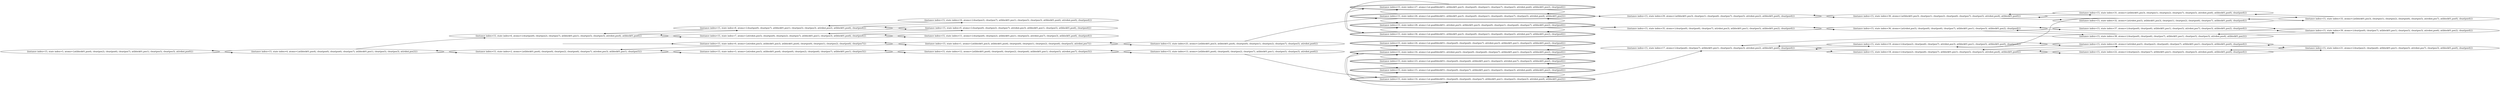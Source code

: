 digraph {
rankdir="LR"
s5[label="(instance index=15, state index=5, atoms={at(block01,pos4), clear(pos2), clear(pos6), clear(pos7), at(block01,pos1), clear(pos5), clear(pos3), at(robot,pos0)})"]
s4[label="(instance index=15, state index=4, atoms={at(block01,pos4), clear(pos0), clear(pos6), clear(pos7), at(block01,pos1), clear(pos5), clear(pos3), at(robot,pos2)})"]
s2[label="(instance index=15, state index=2, atoms={at(block01,pos4), clear(pos0), clear(pos2), clear(pos6), clear(pos7), at(robot,pos3), at(block01,pos1), clear(pos5)})"]
s6[label="(instance index=15, state index=6, atoms={clear(pos0), clear(pos2), clear(pos7), at(block01,pos1), clear(pos5), clear(pos3), at(robot,pos4), at(block01,pos6)})"]
s3[label="(instance index=15, state index=3, atoms={at(robot,pos5), at(block01,pos4), clear(pos0), clear(pos2), clear(pos6), clear(pos7), at(block01,pos1), clear(pos3)})"]
s0[label="(instance index=15, state index=0, atoms={at(robot,pos5), at(block01,pos3), at(block01,pos4), clear(pos0), clear(pos1), clear(pos2), clear(pos6), clear(pos7)})"]
s7[label="(instance index=15, state index=7, atoms={at(robot,pos5), clear(pos0), clear(pos2), clear(pos7), at(block01,pos1), clear(pos3), at(block01,pos6), clear(pos4)})"]
s8[label="(instance index=15, state index=8, atoms={clear(pos0), clear(pos7), at(block01,pos1), clear(pos5), clear(pos3), at(robot,pos2), at(block01,pos6), clear(pos4)})"]
s1[label="(instance index=15, state index=1, atoms={at(block01,pos3), at(block01,pos4), clear(pos0), clear(pos1), clear(pos2), clear(pos6), clear(pos5), at(robot,pos7)})"]
s12[label="(instance index=15, state index=12, atoms={at(block01,pos4), clear(pos0), clear(pos2), clear(pos6), at(block01,pos1), clear(pos5), at(robot,pos7), clear(pos3)})"]
s11[label="(instance index=15, state index=11, atoms={clear(pos0), clear(pos2), at(block01,pos1), clear(pos5), at(robot,pos7), clear(pos3), at(block01,pos6), clear(pos4)})"]
s9[label="(instance index=15, state index=9, atoms={clear(pos0), clear(pos2), clear(pos7), at(robot,pos3), at(block01,pos1), clear(pos5), at(block01,pos6), clear(pos4)})"]
s10[label="(instance index=15, state index=10, atoms={clear(pos2), clear(pos7), at(block01,pos1), clear(pos5), clear(pos3), at(block01,pos6), at(robot,pos0), clear(pos4)})"]
s13[label="(instance index=15, state index=13, atoms={at(block01,pos4), clear(pos0), clear(pos2), clear(pos7), at(block01,pos1), clear(pos5), clear(pos3), at(robot,pos6)})"]
s25[label="(instance index=15, state index=25, atoms={at(block01,pos3), at(block01,pos4), clear(pos0), clear(pos1), clear(pos2), clear(pos7), clear(pos5), at(robot,pos6)})"]
s28[peripheries=2,label="(instance index=15, state index=28, atoms={at-goal(block01), at(robot,pos5), at(block01,pos3), clear(pos0), clear(pos1), clear(pos6), clear(pos7), at(block01,pos2), clear(pos4)})"]
s15[peripheries=2,label="(instance index=15, state index=15, atoms={at-goal(block01), clear(pos0), clear(pos7), at(block01,pos1), clear(pos5), clear(pos3), at(robot,pos6), at(block01,pos2), clear(pos4)})"]
s24[peripheries=2,label="(instance index=15, state index=24, atoms={at-goal(block01), clear(pos0), clear(pos6), clear(pos7), at(robot,pos3), at(block01,pos1), clear(pos5), at(block01,pos2), clear(pos4)})"]
s27[peripheries=2,label="(instance index=15, state index=27, atoms={at-goal(block01), at(block01,pos3), clear(pos0), clear(pos1), clear(pos7), clear(pos5), at(robot,pos6), at(block01,pos2), clear(pos4)})"]
s14[peripheries=2,label="(instance index=15, state index=14, atoms={at-goal(block01), clear(pos0), clear(pos6), clear(pos7), at(block01,pos1), clear(pos5), clear(pos3), at(robot,pos4), at(block01,pos2)})"]
s16[peripheries=2,label="(instance index=15, state index=16, atoms={at-goal(block01), at(robot,pos5), clear(pos0), clear(pos6), clear(pos7), at(block01,pos1), clear(pos3), at(block01,pos2), clear(pos4)})"]
s26[peripheries=2,label="(instance index=15, state index=26, atoms={at-goal(block01), at(block01,pos3), clear(pos0), clear(pos1), clear(pos6), clear(pos7), clear(pos5), at(robot,pos4), at(block01,pos2)})"]
s23[peripheries=2,label="(instance index=15, state index=23, atoms={at-goal(block01), clear(pos0), clear(pos6), at(block01,pos1), clear(pos5), at(robot,pos7), clear(pos3), at(block01,pos2), clear(pos4)})"]
s34[peripheries=2,label="(instance index=15, state index=34, atoms={at-goal(block01), at(block01,pos3), clear(pos0), clear(pos1), clear(pos6), clear(pos5), at(robot,pos7), at(block01,pos2), clear(pos4)})"]
s35[label="(instance index=15, state index=35, atoms={clear(pos0), clear(pos6), clear(pos7), at(robot,pos3), at(block01,pos1), clear(pos5), at(block01,pos2), clear(pos4)})"]
s17[label="(instance index=15, state index=17, atoms={clear(pos6), clear(pos7), at(block01,pos1), clear(pos5), clear(pos3), at(robot,pos2), at(block01,pos0), clear(pos4)})"]
s29[label="(instance index=15, state index=29, atoms={at(block01,pos3), clear(pos1), clear(pos6), clear(pos7), clear(pos5), at(robot,pos2), at(block01,pos0), clear(pos4)})"]
s36[label="(instance index=15, state index=36, atoms={at(robot,pos5), clear(pos0), clear(pos6), clear(pos7), at(block01,pos1), clear(pos3), at(block01,pos2), clear(pos4)})"]
s19[label="(instance index=15, state index=19, atoms={clear(pos2), clear(pos6), clear(pos7), at(robot,pos3), at(block01,pos1), clear(pos5), at(block01,pos0), clear(pos4)})"]
s18[label="(instance index=15, state index=18, atoms={clear(pos2), clear(pos6), clear(pos7), at(block01,pos1), clear(pos5), clear(pos3), at(robot,pos4), at(block01,pos0)})"]
s30[label="(instance index=15, state index=30, atoms={at(block01,pos3), clear(pos1), clear(pos2), clear(pos6), clear(pos7), clear(pos5), at(robot,pos4), at(block01,pos0)})"]
s37[label="(instance index=15, state index=37, atoms={clear(pos0), clear(pos6), at(block01,pos1), clear(pos5), at(robot,pos7), clear(pos3), at(block01,pos2), clear(pos4)})"]
s38[label="(instance index=15, state index=38, atoms={clear(pos0), clear(pos6), clear(pos7), at(block01,pos1), clear(pos5), clear(pos3), at(robot,pos4), at(block01,pos2)})"]
s20[label="(instance index=15, state index=20, atoms={at(robot,pos5), clear(pos2), clear(pos6), clear(pos7), at(block01,pos1), clear(pos3), at(block01,pos0), clear(pos4)})"]
s22[label="(instance index=15, state index=22, atoms={clear(pos2), clear(pos7), at(block01,pos1), clear(pos5), clear(pos3), at(robot,pos6), at(block01,pos0), clear(pos4)})"]
s31[label="(instance index=15, state index=31, atoms={at(block01,pos3), clear(pos1), clear(pos2), clear(pos7), clear(pos5), at(robot,pos6), at(block01,pos0), clear(pos4)})"]
s32[label="(instance index=15, state index=32, atoms={at(robot,pos5), at(block01,pos3), clear(pos1), clear(pos2), clear(pos6), clear(pos7), at(block01,pos0), clear(pos4)})"]
s39[label="(instance index=15, state index=39, atoms={clear(pos0), clear(pos7), at(block01,pos1), clear(pos5), clear(pos3), at(robot,pos6), at(block01,pos2), clear(pos4)})"]
s21[label="(instance index=15, state index=21, atoms={clear(pos2), clear(pos6), at(block01,pos1), clear(pos5), at(robot,pos7), clear(pos3), at(block01,pos0), clear(pos4)})"]
s33[label="(instance index=15, state index=33, atoms={at(block01,pos3), clear(pos1), clear(pos2), clear(pos6), clear(pos5), at(robot,pos7), at(block01,pos0), clear(pos4)})"]
Dangling [ label = "", style = invis ]
{ rank = same; Dangling }
Dangling -> s0
{ rank = same; s0}
{ rank = same; s4}
{ rank = same; s2,s6}
{ rank = same; s3,s0,s7,s8}
{ rank = same; s1,s12,s11,s9,s10}
{ rank = same; s13,s25}
{ rank = same; s28,s15,s24,s27,s14,s16,s26,s23,s34}
{ rank = same; s35,s17,s29}
{ rank = same; s36,s19,s18,s30}
{ rank = same; s37,s38,s20,s22,s31,s32}
{ rank = same; s39,s21,s33}
{
s5->s4
}
{
s4->s6
s4->s5
s4->s2
}
{
s2->s4
s2->s3
s6->s7
s6->s8
}
{
s3->s12
s3->s2
s0->s2
s0->s1
s7->s11
s7->s6
s7->s9
s8->s10
s8->s6
s8->s9
}
{
s1->s25
s1->s0
s12->s13
s12->s3
s11->s7
s9->s7
s9->s8
s10->s8
}
{
s13->s14
s13->s12
s25->s26
s25->s1
}
{
s28->s34
s28->s26
s28->s35
s15->s23
s15->s14
s24->s16
s27->s26
s27->s34
s14->s15
s14->s17
s14->s16
s16->s23
s16->s14
s16->s24
s26->s29
s26->s28
s26->s27
s23->s15
s23->s16
s34->s28
s34->s27
}
{
s35->s36
s17->s19
s17->s18
s29->s30
}
{
s36->s37
s36->s38
s36->s35
s19->s20
s19->s17
s18->s22
s18->s20
s18->s17
s30->s31
s30->s29
s30->s32
}
{
s37->s39
s37->s36
s38->s39
s38->s36
s38->s17
s20->s19
s20->s21
s20->s18
s22->s21
s22->s18
s31->s30
s31->s33
s32->s19
s32->s30
s32->s33
}
{
s39->s38
s39->s37
s21->s22
s21->s20
s33->s31
s33->s32
}
}
